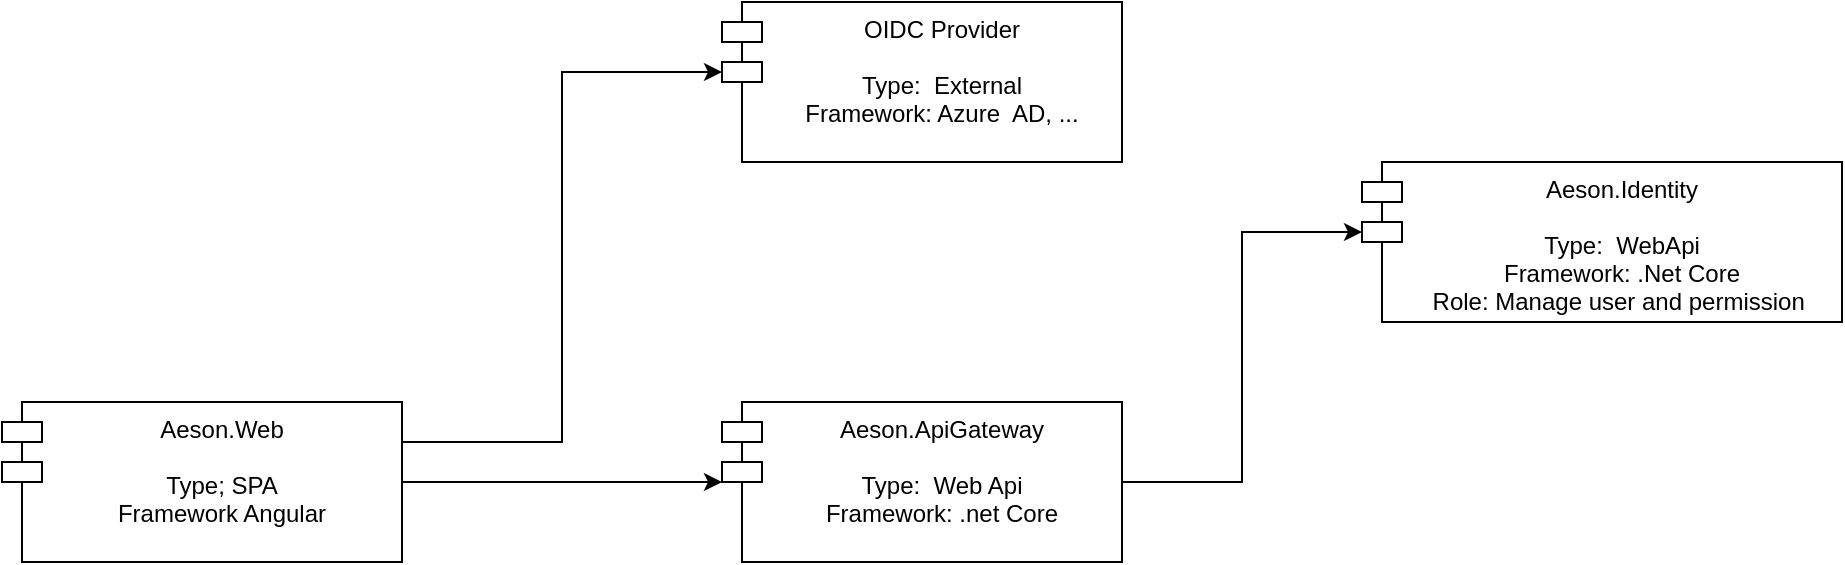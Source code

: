 <mxfile version="15.3.8" type="device"><diagram id="AsENvDMzyAl_bQaw2zI2" name="Page-1"><mxGraphModel dx="1697" dy="977" grid="1" gridSize="10" guides="1" tooltips="1" connect="1" arrows="1" fold="1" page="1" pageScale="1" pageWidth="1654" pageHeight="1169" math="0" shadow="0"><root><mxCell id="0"/><mxCell id="1" parent="0"/><mxCell id="rQmGmf76i8SGQT_czS1C-5" style="edgeStyle=orthogonalEdgeStyle;rounded=0;orthogonalLoop=1;jettySize=auto;html=1;" edge="1" parent="1" source="rQmGmf76i8SGQT_czS1C-1" target="rQmGmf76i8SGQT_czS1C-2"><mxGeometry relative="1" as="geometry"/></mxCell><mxCell id="rQmGmf76i8SGQT_czS1C-9" style="edgeStyle=orthogonalEdgeStyle;rounded=0;orthogonalLoop=1;jettySize=auto;html=1;entryX=0;entryY=0;entryDx=0;entryDy=35;entryPerimeter=0;" edge="1" parent="1" source="rQmGmf76i8SGQT_czS1C-1" target="rQmGmf76i8SGQT_czS1C-8"><mxGeometry relative="1" as="geometry"><Array as="points"><mxPoint x="680" y="460"/><mxPoint x="680" y="275"/></Array></mxGeometry></mxCell><mxCell id="rQmGmf76i8SGQT_czS1C-1" value="Aeson.Web&#10;&#10;Type; SPA&#10;Framework Angular" style="shape=module;align=left;spacingLeft=20;align=center;verticalAlign=top;" vertex="1" parent="1"><mxGeometry x="400" y="440" width="200" height="80" as="geometry"/></mxCell><mxCell id="rQmGmf76i8SGQT_czS1C-7" style="edgeStyle=orthogonalEdgeStyle;rounded=0;orthogonalLoop=1;jettySize=auto;html=1;entryX=0;entryY=0;entryDx=0;entryDy=35;entryPerimeter=0;" edge="1" parent="1" source="rQmGmf76i8SGQT_czS1C-2" target="rQmGmf76i8SGQT_czS1C-4"><mxGeometry relative="1" as="geometry"/></mxCell><mxCell id="rQmGmf76i8SGQT_czS1C-2" value="Aeson.ApiGateway&#10;&#10;Type:  Web Api&#10;Framework: .net Core&#10;&#10;" style="shape=module;align=left;spacingLeft=20;align=center;verticalAlign=top;" vertex="1" parent="1"><mxGeometry x="760" y="440" width="200" height="80" as="geometry"/></mxCell><mxCell id="rQmGmf76i8SGQT_czS1C-4" value="Aeson.Identity&#10;&#10;Type:  WebApi&#10;Framework: .Net Core&#10;Role: Manage user and permission &#10;&#10;" style="shape=module;align=left;spacingLeft=20;align=center;verticalAlign=top;" vertex="1" parent="1"><mxGeometry x="1080" y="320" width="240" height="80" as="geometry"/></mxCell><mxCell id="rQmGmf76i8SGQT_czS1C-8" value="OIDC Provider&#10;&#10;Type:  External&#10;Framework: Azure  AD, ...&#10;&#10;" style="shape=module;align=left;spacingLeft=20;align=center;verticalAlign=top;" vertex="1" parent="1"><mxGeometry x="760" y="240" width="200" height="80" as="geometry"/></mxCell></root></mxGraphModel></diagram></mxfile>